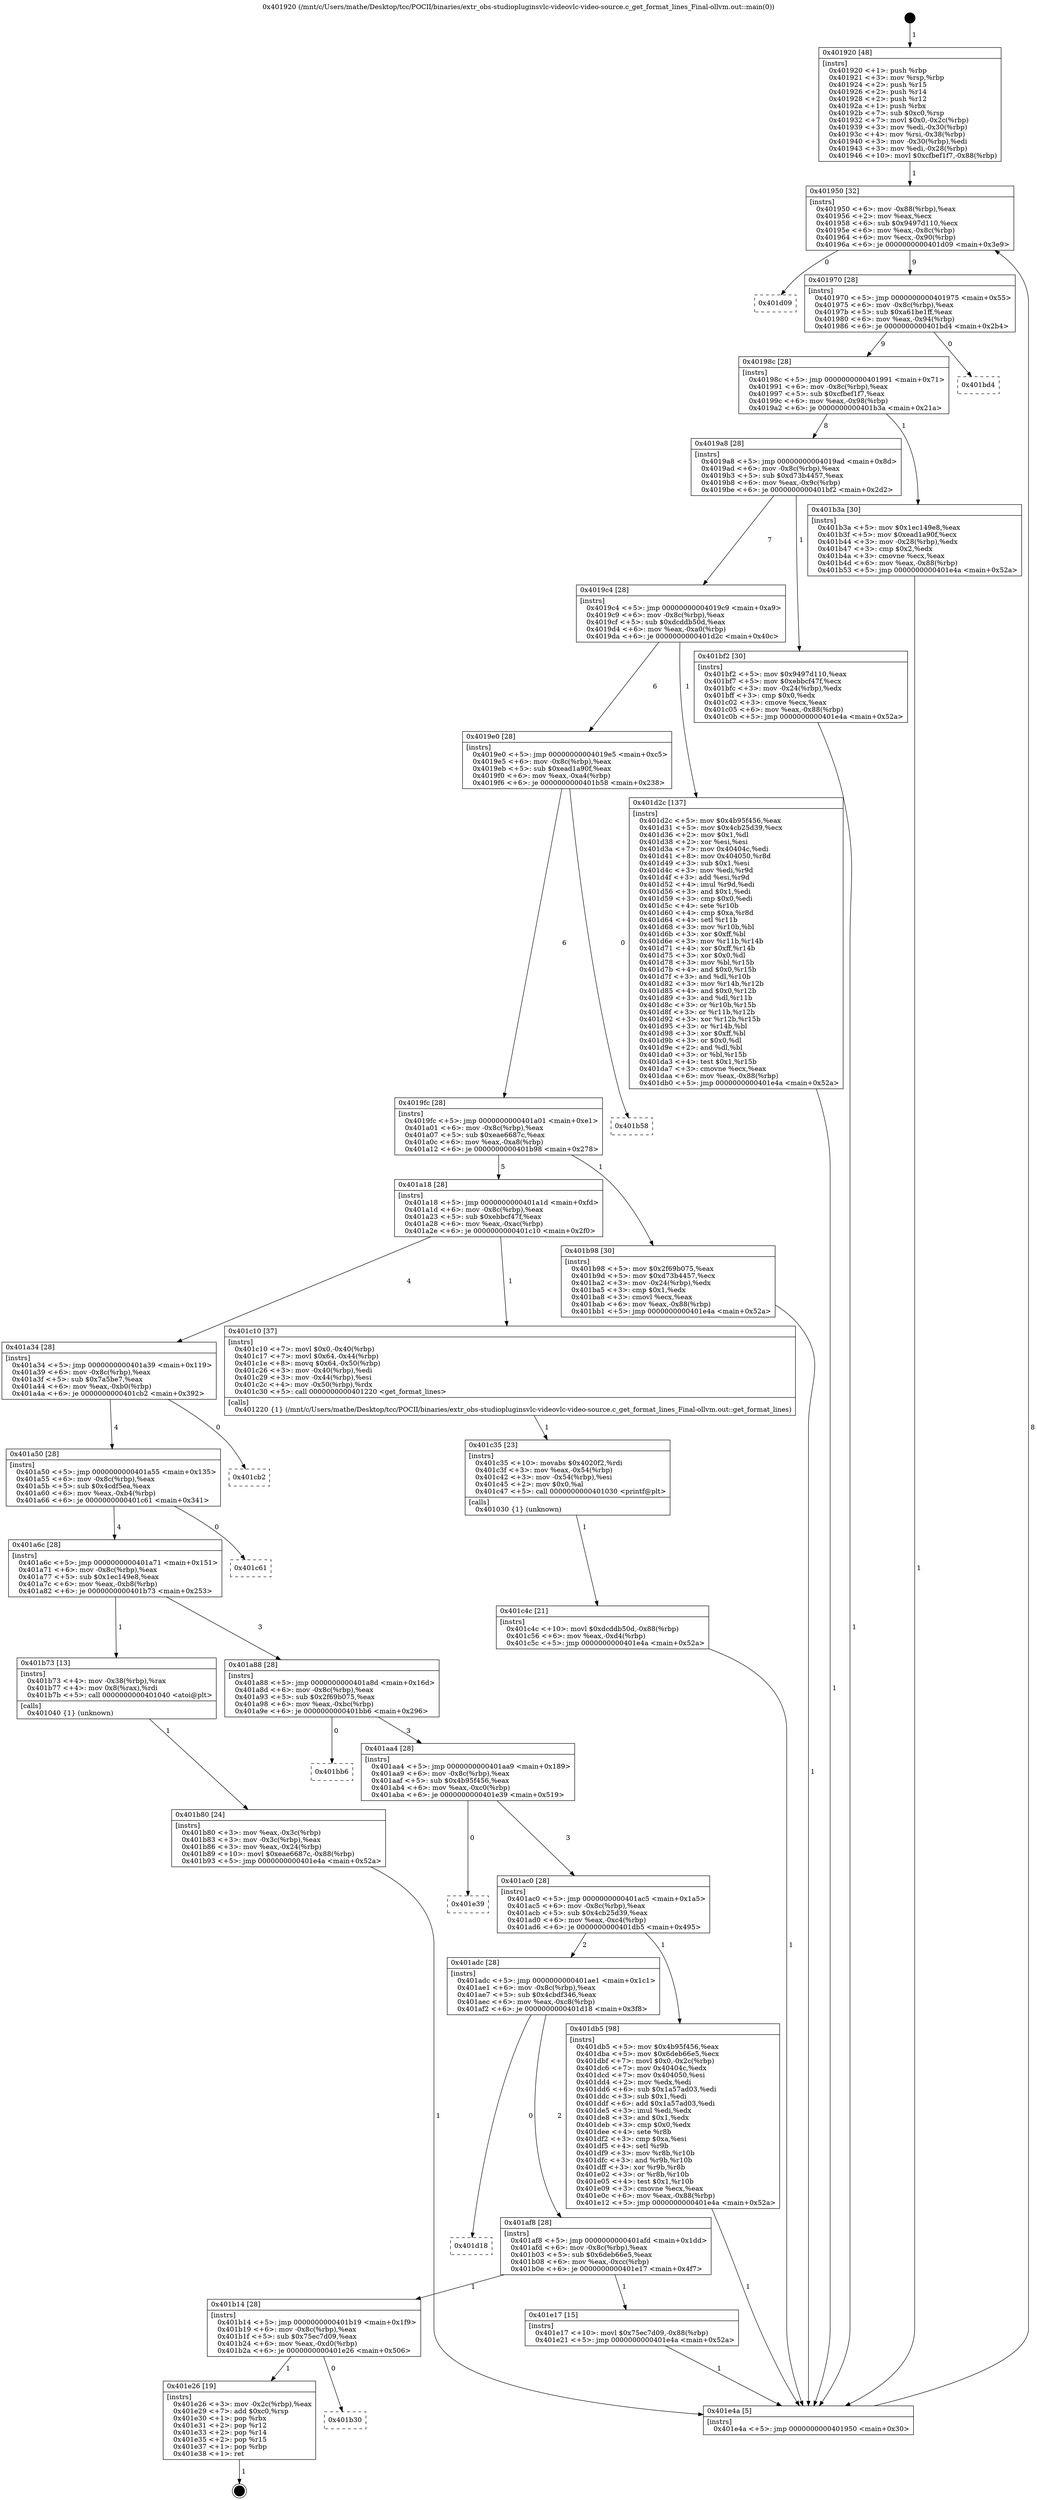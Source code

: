 digraph "0x401920" {
  label = "0x401920 (/mnt/c/Users/mathe/Desktop/tcc/POCII/binaries/extr_obs-studiopluginsvlc-videovlc-video-source.c_get_format_lines_Final-ollvm.out::main(0))"
  labelloc = "t"
  node[shape=record]

  Entry [label="",width=0.3,height=0.3,shape=circle,fillcolor=black,style=filled]
  "0x401950" [label="{
     0x401950 [32]\l
     | [instrs]\l
     &nbsp;&nbsp;0x401950 \<+6\>: mov -0x88(%rbp),%eax\l
     &nbsp;&nbsp;0x401956 \<+2\>: mov %eax,%ecx\l
     &nbsp;&nbsp;0x401958 \<+6\>: sub $0x9497d110,%ecx\l
     &nbsp;&nbsp;0x40195e \<+6\>: mov %eax,-0x8c(%rbp)\l
     &nbsp;&nbsp;0x401964 \<+6\>: mov %ecx,-0x90(%rbp)\l
     &nbsp;&nbsp;0x40196a \<+6\>: je 0000000000401d09 \<main+0x3e9\>\l
  }"]
  "0x401d09" [label="{
     0x401d09\l
  }", style=dashed]
  "0x401970" [label="{
     0x401970 [28]\l
     | [instrs]\l
     &nbsp;&nbsp;0x401970 \<+5\>: jmp 0000000000401975 \<main+0x55\>\l
     &nbsp;&nbsp;0x401975 \<+6\>: mov -0x8c(%rbp),%eax\l
     &nbsp;&nbsp;0x40197b \<+5\>: sub $0xa61be1ff,%eax\l
     &nbsp;&nbsp;0x401980 \<+6\>: mov %eax,-0x94(%rbp)\l
     &nbsp;&nbsp;0x401986 \<+6\>: je 0000000000401bd4 \<main+0x2b4\>\l
  }"]
  Exit [label="",width=0.3,height=0.3,shape=circle,fillcolor=black,style=filled,peripheries=2]
  "0x401bd4" [label="{
     0x401bd4\l
  }", style=dashed]
  "0x40198c" [label="{
     0x40198c [28]\l
     | [instrs]\l
     &nbsp;&nbsp;0x40198c \<+5\>: jmp 0000000000401991 \<main+0x71\>\l
     &nbsp;&nbsp;0x401991 \<+6\>: mov -0x8c(%rbp),%eax\l
     &nbsp;&nbsp;0x401997 \<+5\>: sub $0xcfbef1f7,%eax\l
     &nbsp;&nbsp;0x40199c \<+6\>: mov %eax,-0x98(%rbp)\l
     &nbsp;&nbsp;0x4019a2 \<+6\>: je 0000000000401b3a \<main+0x21a\>\l
  }"]
  "0x401b30" [label="{
     0x401b30\l
  }", style=dashed]
  "0x401b3a" [label="{
     0x401b3a [30]\l
     | [instrs]\l
     &nbsp;&nbsp;0x401b3a \<+5\>: mov $0x1ec149e8,%eax\l
     &nbsp;&nbsp;0x401b3f \<+5\>: mov $0xead1a90f,%ecx\l
     &nbsp;&nbsp;0x401b44 \<+3\>: mov -0x28(%rbp),%edx\l
     &nbsp;&nbsp;0x401b47 \<+3\>: cmp $0x2,%edx\l
     &nbsp;&nbsp;0x401b4a \<+3\>: cmovne %ecx,%eax\l
     &nbsp;&nbsp;0x401b4d \<+6\>: mov %eax,-0x88(%rbp)\l
     &nbsp;&nbsp;0x401b53 \<+5\>: jmp 0000000000401e4a \<main+0x52a\>\l
  }"]
  "0x4019a8" [label="{
     0x4019a8 [28]\l
     | [instrs]\l
     &nbsp;&nbsp;0x4019a8 \<+5\>: jmp 00000000004019ad \<main+0x8d\>\l
     &nbsp;&nbsp;0x4019ad \<+6\>: mov -0x8c(%rbp),%eax\l
     &nbsp;&nbsp;0x4019b3 \<+5\>: sub $0xd73b4457,%eax\l
     &nbsp;&nbsp;0x4019b8 \<+6\>: mov %eax,-0x9c(%rbp)\l
     &nbsp;&nbsp;0x4019be \<+6\>: je 0000000000401bf2 \<main+0x2d2\>\l
  }"]
  "0x401e4a" [label="{
     0x401e4a [5]\l
     | [instrs]\l
     &nbsp;&nbsp;0x401e4a \<+5\>: jmp 0000000000401950 \<main+0x30\>\l
  }"]
  "0x401920" [label="{
     0x401920 [48]\l
     | [instrs]\l
     &nbsp;&nbsp;0x401920 \<+1\>: push %rbp\l
     &nbsp;&nbsp;0x401921 \<+3\>: mov %rsp,%rbp\l
     &nbsp;&nbsp;0x401924 \<+2\>: push %r15\l
     &nbsp;&nbsp;0x401926 \<+2\>: push %r14\l
     &nbsp;&nbsp;0x401928 \<+2\>: push %r12\l
     &nbsp;&nbsp;0x40192a \<+1\>: push %rbx\l
     &nbsp;&nbsp;0x40192b \<+7\>: sub $0xc0,%rsp\l
     &nbsp;&nbsp;0x401932 \<+7\>: movl $0x0,-0x2c(%rbp)\l
     &nbsp;&nbsp;0x401939 \<+3\>: mov %edi,-0x30(%rbp)\l
     &nbsp;&nbsp;0x40193c \<+4\>: mov %rsi,-0x38(%rbp)\l
     &nbsp;&nbsp;0x401940 \<+3\>: mov -0x30(%rbp),%edi\l
     &nbsp;&nbsp;0x401943 \<+3\>: mov %edi,-0x28(%rbp)\l
     &nbsp;&nbsp;0x401946 \<+10\>: movl $0xcfbef1f7,-0x88(%rbp)\l
  }"]
  "0x401e26" [label="{
     0x401e26 [19]\l
     | [instrs]\l
     &nbsp;&nbsp;0x401e26 \<+3\>: mov -0x2c(%rbp),%eax\l
     &nbsp;&nbsp;0x401e29 \<+7\>: add $0xc0,%rsp\l
     &nbsp;&nbsp;0x401e30 \<+1\>: pop %rbx\l
     &nbsp;&nbsp;0x401e31 \<+2\>: pop %r12\l
     &nbsp;&nbsp;0x401e33 \<+2\>: pop %r14\l
     &nbsp;&nbsp;0x401e35 \<+2\>: pop %r15\l
     &nbsp;&nbsp;0x401e37 \<+1\>: pop %rbp\l
     &nbsp;&nbsp;0x401e38 \<+1\>: ret\l
  }"]
  "0x401bf2" [label="{
     0x401bf2 [30]\l
     | [instrs]\l
     &nbsp;&nbsp;0x401bf2 \<+5\>: mov $0x9497d110,%eax\l
     &nbsp;&nbsp;0x401bf7 \<+5\>: mov $0xebbcf47f,%ecx\l
     &nbsp;&nbsp;0x401bfc \<+3\>: mov -0x24(%rbp),%edx\l
     &nbsp;&nbsp;0x401bff \<+3\>: cmp $0x0,%edx\l
     &nbsp;&nbsp;0x401c02 \<+3\>: cmove %ecx,%eax\l
     &nbsp;&nbsp;0x401c05 \<+6\>: mov %eax,-0x88(%rbp)\l
     &nbsp;&nbsp;0x401c0b \<+5\>: jmp 0000000000401e4a \<main+0x52a\>\l
  }"]
  "0x4019c4" [label="{
     0x4019c4 [28]\l
     | [instrs]\l
     &nbsp;&nbsp;0x4019c4 \<+5\>: jmp 00000000004019c9 \<main+0xa9\>\l
     &nbsp;&nbsp;0x4019c9 \<+6\>: mov -0x8c(%rbp),%eax\l
     &nbsp;&nbsp;0x4019cf \<+5\>: sub $0xdcddb50d,%eax\l
     &nbsp;&nbsp;0x4019d4 \<+6\>: mov %eax,-0xa0(%rbp)\l
     &nbsp;&nbsp;0x4019da \<+6\>: je 0000000000401d2c \<main+0x40c\>\l
  }"]
  "0x401b14" [label="{
     0x401b14 [28]\l
     | [instrs]\l
     &nbsp;&nbsp;0x401b14 \<+5\>: jmp 0000000000401b19 \<main+0x1f9\>\l
     &nbsp;&nbsp;0x401b19 \<+6\>: mov -0x8c(%rbp),%eax\l
     &nbsp;&nbsp;0x401b1f \<+5\>: sub $0x75ec7d09,%eax\l
     &nbsp;&nbsp;0x401b24 \<+6\>: mov %eax,-0xd0(%rbp)\l
     &nbsp;&nbsp;0x401b2a \<+6\>: je 0000000000401e26 \<main+0x506\>\l
  }"]
  "0x401d2c" [label="{
     0x401d2c [137]\l
     | [instrs]\l
     &nbsp;&nbsp;0x401d2c \<+5\>: mov $0x4b95f456,%eax\l
     &nbsp;&nbsp;0x401d31 \<+5\>: mov $0x4cb25d39,%ecx\l
     &nbsp;&nbsp;0x401d36 \<+2\>: mov $0x1,%dl\l
     &nbsp;&nbsp;0x401d38 \<+2\>: xor %esi,%esi\l
     &nbsp;&nbsp;0x401d3a \<+7\>: mov 0x40404c,%edi\l
     &nbsp;&nbsp;0x401d41 \<+8\>: mov 0x404050,%r8d\l
     &nbsp;&nbsp;0x401d49 \<+3\>: sub $0x1,%esi\l
     &nbsp;&nbsp;0x401d4c \<+3\>: mov %edi,%r9d\l
     &nbsp;&nbsp;0x401d4f \<+3\>: add %esi,%r9d\l
     &nbsp;&nbsp;0x401d52 \<+4\>: imul %r9d,%edi\l
     &nbsp;&nbsp;0x401d56 \<+3\>: and $0x1,%edi\l
     &nbsp;&nbsp;0x401d59 \<+3\>: cmp $0x0,%edi\l
     &nbsp;&nbsp;0x401d5c \<+4\>: sete %r10b\l
     &nbsp;&nbsp;0x401d60 \<+4\>: cmp $0xa,%r8d\l
     &nbsp;&nbsp;0x401d64 \<+4\>: setl %r11b\l
     &nbsp;&nbsp;0x401d68 \<+3\>: mov %r10b,%bl\l
     &nbsp;&nbsp;0x401d6b \<+3\>: xor $0xff,%bl\l
     &nbsp;&nbsp;0x401d6e \<+3\>: mov %r11b,%r14b\l
     &nbsp;&nbsp;0x401d71 \<+4\>: xor $0xff,%r14b\l
     &nbsp;&nbsp;0x401d75 \<+3\>: xor $0x0,%dl\l
     &nbsp;&nbsp;0x401d78 \<+3\>: mov %bl,%r15b\l
     &nbsp;&nbsp;0x401d7b \<+4\>: and $0x0,%r15b\l
     &nbsp;&nbsp;0x401d7f \<+3\>: and %dl,%r10b\l
     &nbsp;&nbsp;0x401d82 \<+3\>: mov %r14b,%r12b\l
     &nbsp;&nbsp;0x401d85 \<+4\>: and $0x0,%r12b\l
     &nbsp;&nbsp;0x401d89 \<+3\>: and %dl,%r11b\l
     &nbsp;&nbsp;0x401d8c \<+3\>: or %r10b,%r15b\l
     &nbsp;&nbsp;0x401d8f \<+3\>: or %r11b,%r12b\l
     &nbsp;&nbsp;0x401d92 \<+3\>: xor %r12b,%r15b\l
     &nbsp;&nbsp;0x401d95 \<+3\>: or %r14b,%bl\l
     &nbsp;&nbsp;0x401d98 \<+3\>: xor $0xff,%bl\l
     &nbsp;&nbsp;0x401d9b \<+3\>: or $0x0,%dl\l
     &nbsp;&nbsp;0x401d9e \<+2\>: and %dl,%bl\l
     &nbsp;&nbsp;0x401da0 \<+3\>: or %bl,%r15b\l
     &nbsp;&nbsp;0x401da3 \<+4\>: test $0x1,%r15b\l
     &nbsp;&nbsp;0x401da7 \<+3\>: cmovne %ecx,%eax\l
     &nbsp;&nbsp;0x401daa \<+6\>: mov %eax,-0x88(%rbp)\l
     &nbsp;&nbsp;0x401db0 \<+5\>: jmp 0000000000401e4a \<main+0x52a\>\l
  }"]
  "0x4019e0" [label="{
     0x4019e0 [28]\l
     | [instrs]\l
     &nbsp;&nbsp;0x4019e0 \<+5\>: jmp 00000000004019e5 \<main+0xc5\>\l
     &nbsp;&nbsp;0x4019e5 \<+6\>: mov -0x8c(%rbp),%eax\l
     &nbsp;&nbsp;0x4019eb \<+5\>: sub $0xead1a90f,%eax\l
     &nbsp;&nbsp;0x4019f0 \<+6\>: mov %eax,-0xa4(%rbp)\l
     &nbsp;&nbsp;0x4019f6 \<+6\>: je 0000000000401b58 \<main+0x238\>\l
  }"]
  "0x401e17" [label="{
     0x401e17 [15]\l
     | [instrs]\l
     &nbsp;&nbsp;0x401e17 \<+10\>: movl $0x75ec7d09,-0x88(%rbp)\l
     &nbsp;&nbsp;0x401e21 \<+5\>: jmp 0000000000401e4a \<main+0x52a\>\l
  }"]
  "0x401b58" [label="{
     0x401b58\l
  }", style=dashed]
  "0x4019fc" [label="{
     0x4019fc [28]\l
     | [instrs]\l
     &nbsp;&nbsp;0x4019fc \<+5\>: jmp 0000000000401a01 \<main+0xe1\>\l
     &nbsp;&nbsp;0x401a01 \<+6\>: mov -0x8c(%rbp),%eax\l
     &nbsp;&nbsp;0x401a07 \<+5\>: sub $0xeae6687c,%eax\l
     &nbsp;&nbsp;0x401a0c \<+6\>: mov %eax,-0xa8(%rbp)\l
     &nbsp;&nbsp;0x401a12 \<+6\>: je 0000000000401b98 \<main+0x278\>\l
  }"]
  "0x401af8" [label="{
     0x401af8 [28]\l
     | [instrs]\l
     &nbsp;&nbsp;0x401af8 \<+5\>: jmp 0000000000401afd \<main+0x1dd\>\l
     &nbsp;&nbsp;0x401afd \<+6\>: mov -0x8c(%rbp),%eax\l
     &nbsp;&nbsp;0x401b03 \<+5\>: sub $0x6deb66e5,%eax\l
     &nbsp;&nbsp;0x401b08 \<+6\>: mov %eax,-0xcc(%rbp)\l
     &nbsp;&nbsp;0x401b0e \<+6\>: je 0000000000401e17 \<main+0x4f7\>\l
  }"]
  "0x401b98" [label="{
     0x401b98 [30]\l
     | [instrs]\l
     &nbsp;&nbsp;0x401b98 \<+5\>: mov $0x2f69b075,%eax\l
     &nbsp;&nbsp;0x401b9d \<+5\>: mov $0xd73b4457,%ecx\l
     &nbsp;&nbsp;0x401ba2 \<+3\>: mov -0x24(%rbp),%edx\l
     &nbsp;&nbsp;0x401ba5 \<+3\>: cmp $0x1,%edx\l
     &nbsp;&nbsp;0x401ba8 \<+3\>: cmovl %ecx,%eax\l
     &nbsp;&nbsp;0x401bab \<+6\>: mov %eax,-0x88(%rbp)\l
     &nbsp;&nbsp;0x401bb1 \<+5\>: jmp 0000000000401e4a \<main+0x52a\>\l
  }"]
  "0x401a18" [label="{
     0x401a18 [28]\l
     | [instrs]\l
     &nbsp;&nbsp;0x401a18 \<+5\>: jmp 0000000000401a1d \<main+0xfd\>\l
     &nbsp;&nbsp;0x401a1d \<+6\>: mov -0x8c(%rbp),%eax\l
     &nbsp;&nbsp;0x401a23 \<+5\>: sub $0xebbcf47f,%eax\l
     &nbsp;&nbsp;0x401a28 \<+6\>: mov %eax,-0xac(%rbp)\l
     &nbsp;&nbsp;0x401a2e \<+6\>: je 0000000000401c10 \<main+0x2f0\>\l
  }"]
  "0x401d18" [label="{
     0x401d18\l
  }", style=dashed]
  "0x401c10" [label="{
     0x401c10 [37]\l
     | [instrs]\l
     &nbsp;&nbsp;0x401c10 \<+7\>: movl $0x0,-0x40(%rbp)\l
     &nbsp;&nbsp;0x401c17 \<+7\>: movl $0x64,-0x44(%rbp)\l
     &nbsp;&nbsp;0x401c1e \<+8\>: movq $0x64,-0x50(%rbp)\l
     &nbsp;&nbsp;0x401c26 \<+3\>: mov -0x40(%rbp),%edi\l
     &nbsp;&nbsp;0x401c29 \<+3\>: mov -0x44(%rbp),%esi\l
     &nbsp;&nbsp;0x401c2c \<+4\>: mov -0x50(%rbp),%rdx\l
     &nbsp;&nbsp;0x401c30 \<+5\>: call 0000000000401220 \<get_format_lines\>\l
     | [calls]\l
     &nbsp;&nbsp;0x401220 \{1\} (/mnt/c/Users/mathe/Desktop/tcc/POCII/binaries/extr_obs-studiopluginsvlc-videovlc-video-source.c_get_format_lines_Final-ollvm.out::get_format_lines)\l
  }"]
  "0x401a34" [label="{
     0x401a34 [28]\l
     | [instrs]\l
     &nbsp;&nbsp;0x401a34 \<+5\>: jmp 0000000000401a39 \<main+0x119\>\l
     &nbsp;&nbsp;0x401a39 \<+6\>: mov -0x8c(%rbp),%eax\l
     &nbsp;&nbsp;0x401a3f \<+5\>: sub $0x7a5be7,%eax\l
     &nbsp;&nbsp;0x401a44 \<+6\>: mov %eax,-0xb0(%rbp)\l
     &nbsp;&nbsp;0x401a4a \<+6\>: je 0000000000401cb2 \<main+0x392\>\l
  }"]
  "0x401adc" [label="{
     0x401adc [28]\l
     | [instrs]\l
     &nbsp;&nbsp;0x401adc \<+5\>: jmp 0000000000401ae1 \<main+0x1c1\>\l
     &nbsp;&nbsp;0x401ae1 \<+6\>: mov -0x8c(%rbp),%eax\l
     &nbsp;&nbsp;0x401ae7 \<+5\>: sub $0x4cbdf346,%eax\l
     &nbsp;&nbsp;0x401aec \<+6\>: mov %eax,-0xc8(%rbp)\l
     &nbsp;&nbsp;0x401af2 \<+6\>: je 0000000000401d18 \<main+0x3f8\>\l
  }"]
  "0x401cb2" [label="{
     0x401cb2\l
  }", style=dashed]
  "0x401a50" [label="{
     0x401a50 [28]\l
     | [instrs]\l
     &nbsp;&nbsp;0x401a50 \<+5\>: jmp 0000000000401a55 \<main+0x135\>\l
     &nbsp;&nbsp;0x401a55 \<+6\>: mov -0x8c(%rbp),%eax\l
     &nbsp;&nbsp;0x401a5b \<+5\>: sub $0x4cdf5ea,%eax\l
     &nbsp;&nbsp;0x401a60 \<+6\>: mov %eax,-0xb4(%rbp)\l
     &nbsp;&nbsp;0x401a66 \<+6\>: je 0000000000401c61 \<main+0x341\>\l
  }"]
  "0x401db5" [label="{
     0x401db5 [98]\l
     | [instrs]\l
     &nbsp;&nbsp;0x401db5 \<+5\>: mov $0x4b95f456,%eax\l
     &nbsp;&nbsp;0x401dba \<+5\>: mov $0x6deb66e5,%ecx\l
     &nbsp;&nbsp;0x401dbf \<+7\>: movl $0x0,-0x2c(%rbp)\l
     &nbsp;&nbsp;0x401dc6 \<+7\>: mov 0x40404c,%edx\l
     &nbsp;&nbsp;0x401dcd \<+7\>: mov 0x404050,%esi\l
     &nbsp;&nbsp;0x401dd4 \<+2\>: mov %edx,%edi\l
     &nbsp;&nbsp;0x401dd6 \<+6\>: sub $0x1a57ad03,%edi\l
     &nbsp;&nbsp;0x401ddc \<+3\>: sub $0x1,%edi\l
     &nbsp;&nbsp;0x401ddf \<+6\>: add $0x1a57ad03,%edi\l
     &nbsp;&nbsp;0x401de5 \<+3\>: imul %edi,%edx\l
     &nbsp;&nbsp;0x401de8 \<+3\>: and $0x1,%edx\l
     &nbsp;&nbsp;0x401deb \<+3\>: cmp $0x0,%edx\l
     &nbsp;&nbsp;0x401dee \<+4\>: sete %r8b\l
     &nbsp;&nbsp;0x401df2 \<+3\>: cmp $0xa,%esi\l
     &nbsp;&nbsp;0x401df5 \<+4\>: setl %r9b\l
     &nbsp;&nbsp;0x401df9 \<+3\>: mov %r8b,%r10b\l
     &nbsp;&nbsp;0x401dfc \<+3\>: and %r9b,%r10b\l
     &nbsp;&nbsp;0x401dff \<+3\>: xor %r9b,%r8b\l
     &nbsp;&nbsp;0x401e02 \<+3\>: or %r8b,%r10b\l
     &nbsp;&nbsp;0x401e05 \<+4\>: test $0x1,%r10b\l
     &nbsp;&nbsp;0x401e09 \<+3\>: cmovne %ecx,%eax\l
     &nbsp;&nbsp;0x401e0c \<+6\>: mov %eax,-0x88(%rbp)\l
     &nbsp;&nbsp;0x401e12 \<+5\>: jmp 0000000000401e4a \<main+0x52a\>\l
  }"]
  "0x401c61" [label="{
     0x401c61\l
  }", style=dashed]
  "0x401a6c" [label="{
     0x401a6c [28]\l
     | [instrs]\l
     &nbsp;&nbsp;0x401a6c \<+5\>: jmp 0000000000401a71 \<main+0x151\>\l
     &nbsp;&nbsp;0x401a71 \<+6\>: mov -0x8c(%rbp),%eax\l
     &nbsp;&nbsp;0x401a77 \<+5\>: sub $0x1ec149e8,%eax\l
     &nbsp;&nbsp;0x401a7c \<+6\>: mov %eax,-0xb8(%rbp)\l
     &nbsp;&nbsp;0x401a82 \<+6\>: je 0000000000401b73 \<main+0x253\>\l
  }"]
  "0x401ac0" [label="{
     0x401ac0 [28]\l
     | [instrs]\l
     &nbsp;&nbsp;0x401ac0 \<+5\>: jmp 0000000000401ac5 \<main+0x1a5\>\l
     &nbsp;&nbsp;0x401ac5 \<+6\>: mov -0x8c(%rbp),%eax\l
     &nbsp;&nbsp;0x401acb \<+5\>: sub $0x4cb25d39,%eax\l
     &nbsp;&nbsp;0x401ad0 \<+6\>: mov %eax,-0xc4(%rbp)\l
     &nbsp;&nbsp;0x401ad6 \<+6\>: je 0000000000401db5 \<main+0x495\>\l
  }"]
  "0x401b73" [label="{
     0x401b73 [13]\l
     | [instrs]\l
     &nbsp;&nbsp;0x401b73 \<+4\>: mov -0x38(%rbp),%rax\l
     &nbsp;&nbsp;0x401b77 \<+4\>: mov 0x8(%rax),%rdi\l
     &nbsp;&nbsp;0x401b7b \<+5\>: call 0000000000401040 \<atoi@plt\>\l
     | [calls]\l
     &nbsp;&nbsp;0x401040 \{1\} (unknown)\l
  }"]
  "0x401a88" [label="{
     0x401a88 [28]\l
     | [instrs]\l
     &nbsp;&nbsp;0x401a88 \<+5\>: jmp 0000000000401a8d \<main+0x16d\>\l
     &nbsp;&nbsp;0x401a8d \<+6\>: mov -0x8c(%rbp),%eax\l
     &nbsp;&nbsp;0x401a93 \<+5\>: sub $0x2f69b075,%eax\l
     &nbsp;&nbsp;0x401a98 \<+6\>: mov %eax,-0xbc(%rbp)\l
     &nbsp;&nbsp;0x401a9e \<+6\>: je 0000000000401bb6 \<main+0x296\>\l
  }"]
  "0x401b80" [label="{
     0x401b80 [24]\l
     | [instrs]\l
     &nbsp;&nbsp;0x401b80 \<+3\>: mov %eax,-0x3c(%rbp)\l
     &nbsp;&nbsp;0x401b83 \<+3\>: mov -0x3c(%rbp),%eax\l
     &nbsp;&nbsp;0x401b86 \<+3\>: mov %eax,-0x24(%rbp)\l
     &nbsp;&nbsp;0x401b89 \<+10\>: movl $0xeae6687c,-0x88(%rbp)\l
     &nbsp;&nbsp;0x401b93 \<+5\>: jmp 0000000000401e4a \<main+0x52a\>\l
  }"]
  "0x401c35" [label="{
     0x401c35 [23]\l
     | [instrs]\l
     &nbsp;&nbsp;0x401c35 \<+10\>: movabs $0x4020f2,%rdi\l
     &nbsp;&nbsp;0x401c3f \<+3\>: mov %eax,-0x54(%rbp)\l
     &nbsp;&nbsp;0x401c42 \<+3\>: mov -0x54(%rbp),%esi\l
     &nbsp;&nbsp;0x401c45 \<+2\>: mov $0x0,%al\l
     &nbsp;&nbsp;0x401c47 \<+5\>: call 0000000000401030 \<printf@plt\>\l
     | [calls]\l
     &nbsp;&nbsp;0x401030 \{1\} (unknown)\l
  }"]
  "0x401c4c" [label="{
     0x401c4c [21]\l
     | [instrs]\l
     &nbsp;&nbsp;0x401c4c \<+10\>: movl $0xdcddb50d,-0x88(%rbp)\l
     &nbsp;&nbsp;0x401c56 \<+6\>: mov %eax,-0xd4(%rbp)\l
     &nbsp;&nbsp;0x401c5c \<+5\>: jmp 0000000000401e4a \<main+0x52a\>\l
  }"]
  "0x401e39" [label="{
     0x401e39\l
  }", style=dashed]
  "0x401bb6" [label="{
     0x401bb6\l
  }", style=dashed]
  "0x401aa4" [label="{
     0x401aa4 [28]\l
     | [instrs]\l
     &nbsp;&nbsp;0x401aa4 \<+5\>: jmp 0000000000401aa9 \<main+0x189\>\l
     &nbsp;&nbsp;0x401aa9 \<+6\>: mov -0x8c(%rbp),%eax\l
     &nbsp;&nbsp;0x401aaf \<+5\>: sub $0x4b95f456,%eax\l
     &nbsp;&nbsp;0x401ab4 \<+6\>: mov %eax,-0xc0(%rbp)\l
     &nbsp;&nbsp;0x401aba \<+6\>: je 0000000000401e39 \<main+0x519\>\l
  }"]
  Entry -> "0x401920" [label=" 1"]
  "0x401950" -> "0x401d09" [label=" 0"]
  "0x401950" -> "0x401970" [label=" 9"]
  "0x401e26" -> Exit [label=" 1"]
  "0x401970" -> "0x401bd4" [label=" 0"]
  "0x401970" -> "0x40198c" [label=" 9"]
  "0x401b14" -> "0x401b30" [label=" 0"]
  "0x40198c" -> "0x401b3a" [label=" 1"]
  "0x40198c" -> "0x4019a8" [label=" 8"]
  "0x401b3a" -> "0x401e4a" [label=" 1"]
  "0x401920" -> "0x401950" [label=" 1"]
  "0x401e4a" -> "0x401950" [label=" 8"]
  "0x401b14" -> "0x401e26" [label=" 1"]
  "0x4019a8" -> "0x401bf2" [label=" 1"]
  "0x4019a8" -> "0x4019c4" [label=" 7"]
  "0x401e17" -> "0x401e4a" [label=" 1"]
  "0x4019c4" -> "0x401d2c" [label=" 1"]
  "0x4019c4" -> "0x4019e0" [label=" 6"]
  "0x401af8" -> "0x401b14" [label=" 1"]
  "0x4019e0" -> "0x401b58" [label=" 0"]
  "0x4019e0" -> "0x4019fc" [label=" 6"]
  "0x401af8" -> "0x401e17" [label=" 1"]
  "0x4019fc" -> "0x401b98" [label=" 1"]
  "0x4019fc" -> "0x401a18" [label=" 5"]
  "0x401adc" -> "0x401af8" [label=" 2"]
  "0x401a18" -> "0x401c10" [label=" 1"]
  "0x401a18" -> "0x401a34" [label=" 4"]
  "0x401adc" -> "0x401d18" [label=" 0"]
  "0x401a34" -> "0x401cb2" [label=" 0"]
  "0x401a34" -> "0x401a50" [label=" 4"]
  "0x401db5" -> "0x401e4a" [label=" 1"]
  "0x401a50" -> "0x401c61" [label=" 0"]
  "0x401a50" -> "0x401a6c" [label=" 4"]
  "0x401ac0" -> "0x401adc" [label=" 2"]
  "0x401a6c" -> "0x401b73" [label=" 1"]
  "0x401a6c" -> "0x401a88" [label=" 3"]
  "0x401b73" -> "0x401b80" [label=" 1"]
  "0x401b80" -> "0x401e4a" [label=" 1"]
  "0x401b98" -> "0x401e4a" [label=" 1"]
  "0x401bf2" -> "0x401e4a" [label=" 1"]
  "0x401c10" -> "0x401c35" [label=" 1"]
  "0x401c35" -> "0x401c4c" [label=" 1"]
  "0x401c4c" -> "0x401e4a" [label=" 1"]
  "0x401d2c" -> "0x401e4a" [label=" 1"]
  "0x401ac0" -> "0x401db5" [label=" 1"]
  "0x401a88" -> "0x401bb6" [label=" 0"]
  "0x401a88" -> "0x401aa4" [label=" 3"]
  "0x401aa4" -> "0x401ac0" [label=" 3"]
  "0x401aa4" -> "0x401e39" [label=" 0"]
}
